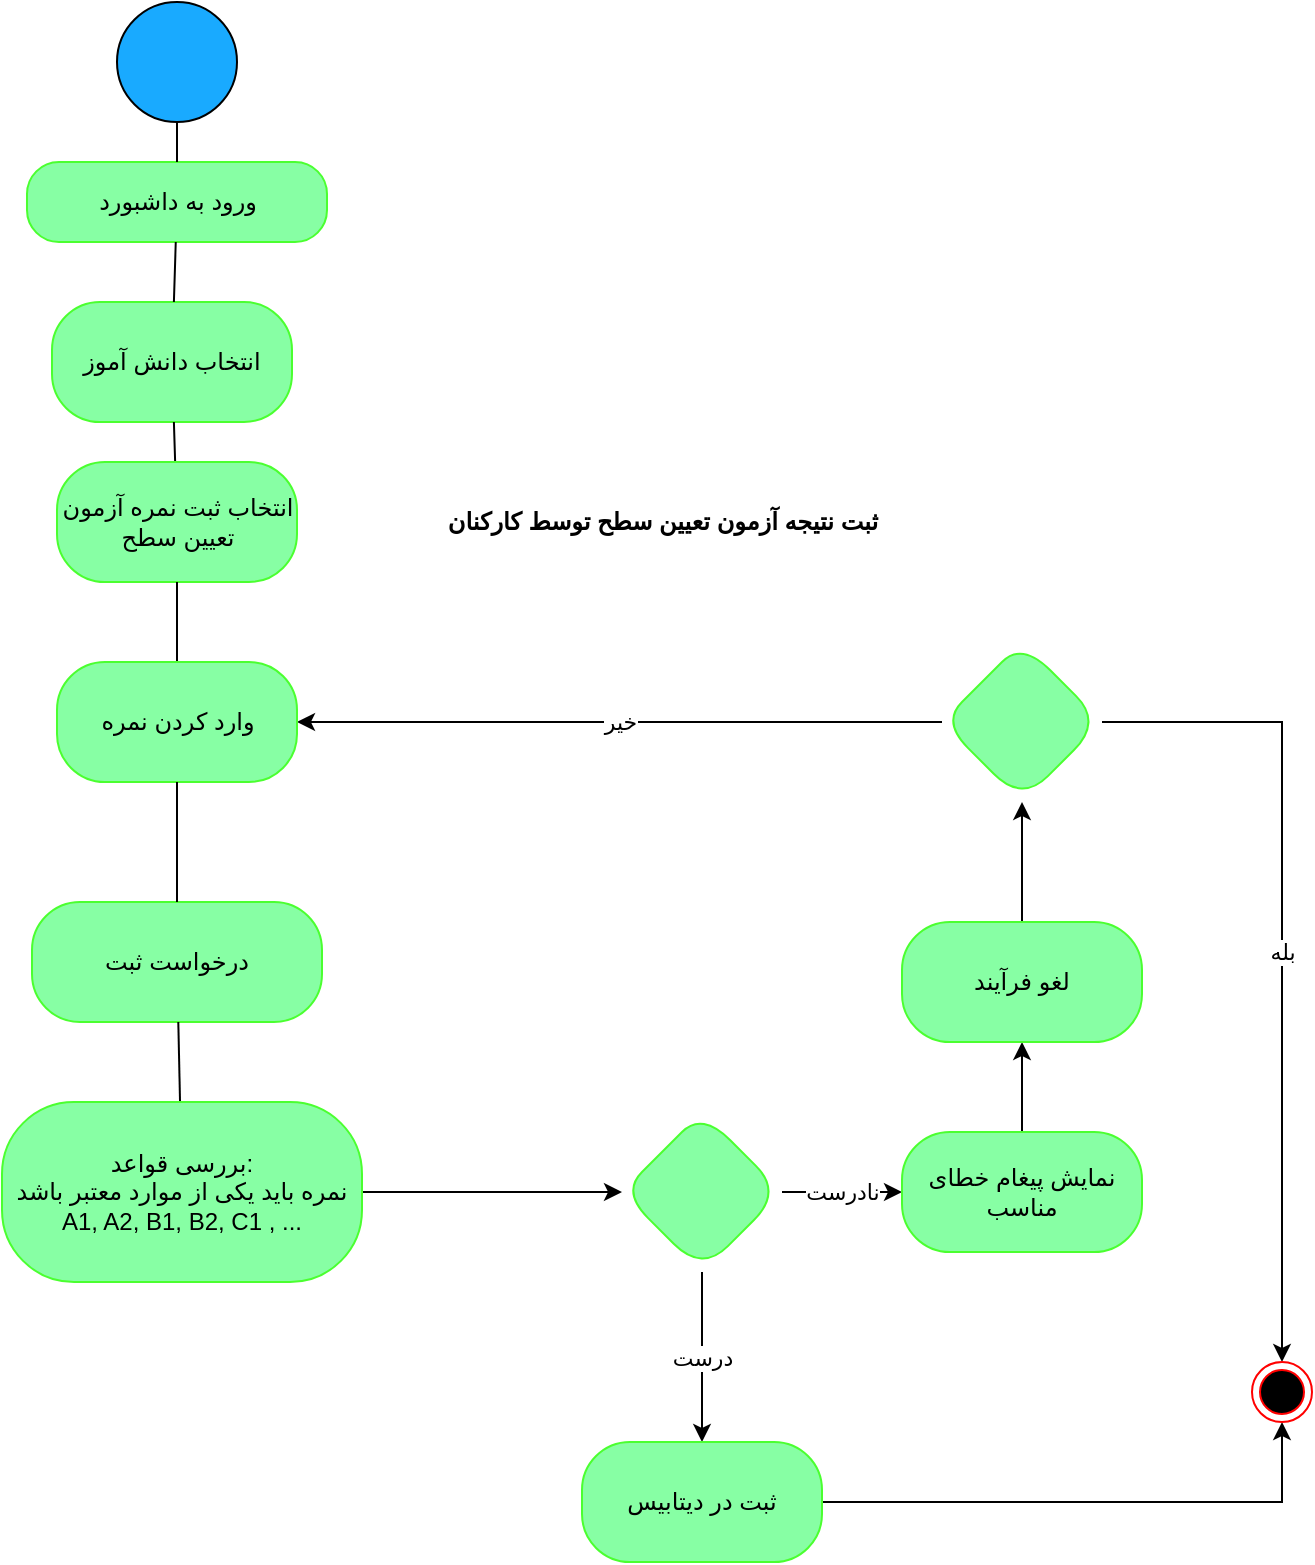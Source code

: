 <mxfile version="27.0.9">
  <diagram name="Page-1" id="XQFHyq89NjRpgRzXGllF">
    <mxGraphModel dx="1564" dy="1011" grid="1" gridSize="10" guides="1" tooltips="1" connect="1" arrows="1" fold="1" page="1" pageScale="1" pageWidth="850" pageHeight="1100" math="0" shadow="0">
      <root>
        <mxCell id="0" />
        <mxCell id="1" parent="0" />
        <mxCell id="fSD3GuovJM5WZt5JX9Pq-29" value="" style="verticalLabelPosition=bottom;verticalAlign=top;html=1;shape=mxgraph.flowchart.on-page_reference;fillColor=#19AAFF;" vertex="1" parent="1">
          <mxGeometry x="97.5" y="50" width="60" height="60" as="geometry" />
        </mxCell>
        <mxCell id="fSD3GuovJM5WZt5JX9Pq-30" value="ورود به داشبورد" style="rounded=1;whiteSpace=wrap;html=1;arcSize=40;fontColor=#000000;fillColor=#87FFA4;strokeColor=#4BFF30;" vertex="1" parent="1">
          <mxGeometry x="52.5" y="130" width="150" height="40" as="geometry" />
        </mxCell>
        <mxCell id="fSD3GuovJM5WZt5JX9Pq-31" value="" style="endArrow=none;html=1;rounded=0;" edge="1" parent="1" source="fSD3GuovJM5WZt5JX9Pq-29" target="fSD3GuovJM5WZt5JX9Pq-30">
          <mxGeometry relative="1" as="geometry">
            <mxPoint x="147.5" y="180" as="sourcePoint" />
            <mxPoint x="307.5" y="180" as="targetPoint" />
          </mxGeometry>
        </mxCell>
        <mxCell id="fSD3GuovJM5WZt5JX9Pq-32" value="انتخاب دانش آموز" style="whiteSpace=wrap;html=1;fillColor=#87FFA4;strokeColor=#4BFF30;fontColor=#000000;rounded=1;arcSize=40;" vertex="1" parent="1">
          <mxGeometry x="65" y="200" width="120" height="60" as="geometry" />
        </mxCell>
        <mxCell id="fSD3GuovJM5WZt5JX9Pq-33" value="" style="endArrow=none;html=1;rounded=0;" edge="1" parent="1" source="fSD3GuovJM5WZt5JX9Pq-30" target="fSD3GuovJM5WZt5JX9Pq-32">
          <mxGeometry relative="1" as="geometry">
            <mxPoint x="132.5" y="250" as="sourcePoint" />
            <mxPoint x="132.5" y="410" as="targetPoint" />
          </mxGeometry>
        </mxCell>
        <mxCell id="fSD3GuovJM5WZt5JX9Pq-34" value="" style="endArrow=none;html=1;rounded=0;" edge="1" parent="1" source="fSD3GuovJM5WZt5JX9Pq-32" target="fSD3GuovJM5WZt5JX9Pq-53">
          <mxGeometry relative="1" as="geometry">
            <mxPoint x="132.5" y="360" as="sourcePoint" />
            <mxPoint x="132.5" y="520" as="targetPoint" />
          </mxGeometry>
        </mxCell>
        <mxCell id="fSD3GuovJM5WZt5JX9Pq-35" value="درخواست ثبت" style="whiteSpace=wrap;html=1;fillColor=#87FFA4;strokeColor=#4BFF30;fontColor=#000000;rounded=1;arcSize=40;" vertex="1" parent="1">
          <mxGeometry x="55" y="500" width="145" height="60" as="geometry" />
        </mxCell>
        <mxCell id="fSD3GuovJM5WZt5JX9Pq-36" value="" style="endArrow=none;html=1;rounded=0;" edge="1" parent="1" source="fSD3GuovJM5WZt5JX9Pq-35" target="fSD3GuovJM5WZt5JX9Pq-38">
          <mxGeometry relative="1" as="geometry">
            <mxPoint x="125" y="540" as="sourcePoint" />
            <mxPoint x="132.5" y="710" as="targetPoint" />
          </mxGeometry>
        </mxCell>
        <mxCell id="fSD3GuovJM5WZt5JX9Pq-37" value="" style="edgeStyle=orthogonalEdgeStyle;rounded=0;orthogonalLoop=1;jettySize=auto;html=1;" edge="1" parent="1" source="fSD3GuovJM5WZt5JX9Pq-38" target="fSD3GuovJM5WZt5JX9Pq-41">
          <mxGeometry relative="1" as="geometry" />
        </mxCell>
        <mxCell id="fSD3GuovJM5WZt5JX9Pq-38" value="بررسی قواعد:&lt;br&gt;&lt;div&gt;نمره باید یکی از موارد معتبر باشد&lt;/div&gt;&lt;div&gt;A1, A2, B1, B2, C1 , ...&lt;/div&gt;" style="whiteSpace=wrap;html=1;fillColor=#87FFA4;strokeColor=#4BFF30;fontColor=#000000;rounded=1;arcSize=40;" vertex="1" parent="1">
          <mxGeometry x="40" y="600" width="180" height="90" as="geometry" />
        </mxCell>
        <mxCell id="fSD3GuovJM5WZt5JX9Pq-39" value="درست" style="edgeStyle=orthogonalEdgeStyle;rounded=0;orthogonalLoop=1;jettySize=auto;html=1;" edge="1" parent="1" source="fSD3GuovJM5WZt5JX9Pq-41" target="fSD3GuovJM5WZt5JX9Pq-43">
          <mxGeometry relative="1" as="geometry" />
        </mxCell>
        <mxCell id="fSD3GuovJM5WZt5JX9Pq-40" value="نادرست" style="edgeStyle=orthogonalEdgeStyle;rounded=0;orthogonalLoop=1;jettySize=auto;html=1;" edge="1" parent="1" source="fSD3GuovJM5WZt5JX9Pq-41" target="fSD3GuovJM5WZt5JX9Pq-45">
          <mxGeometry relative="1" as="geometry" />
        </mxCell>
        <mxCell id="fSD3GuovJM5WZt5JX9Pq-41" value="" style="rhombus;whiteSpace=wrap;html=1;fillColor=#87FFA4;strokeColor=#4BFF30;fontColor=#000000;rounded=1;arcSize=40;" vertex="1" parent="1">
          <mxGeometry x="350" y="605" width="80" height="80" as="geometry" />
        </mxCell>
        <mxCell id="fSD3GuovJM5WZt5JX9Pq-42" style="edgeStyle=orthogonalEdgeStyle;rounded=0;orthogonalLoop=1;jettySize=auto;html=1;" edge="1" parent="1" source="fSD3GuovJM5WZt5JX9Pq-43" target="fSD3GuovJM5WZt5JX9Pq-51">
          <mxGeometry relative="1" as="geometry" />
        </mxCell>
        <mxCell id="fSD3GuovJM5WZt5JX9Pq-43" value="ثبت در دیتابیس" style="whiteSpace=wrap;html=1;fillColor=#87FFA4;strokeColor=#4BFF30;fontColor=#000000;rounded=1;arcSize=40;" vertex="1" parent="1">
          <mxGeometry x="330" y="770" width="120" height="60" as="geometry" />
        </mxCell>
        <mxCell id="fSD3GuovJM5WZt5JX9Pq-44" value="" style="edgeStyle=orthogonalEdgeStyle;rounded=0;orthogonalLoop=1;jettySize=auto;html=1;" edge="1" parent="1" source="fSD3GuovJM5WZt5JX9Pq-45" target="fSD3GuovJM5WZt5JX9Pq-47">
          <mxGeometry relative="1" as="geometry" />
        </mxCell>
        <mxCell id="fSD3GuovJM5WZt5JX9Pq-45" value="نمایش پیغام خطای مناسب" style="whiteSpace=wrap;html=1;fillColor=#87FFA4;strokeColor=#4BFF30;fontColor=#000000;rounded=1;arcSize=40;" vertex="1" parent="1">
          <mxGeometry x="490" y="615" width="120" height="60" as="geometry" />
        </mxCell>
        <mxCell id="fSD3GuovJM5WZt5JX9Pq-46" value="" style="edgeStyle=orthogonalEdgeStyle;rounded=0;orthogonalLoop=1;jettySize=auto;html=1;" edge="1" parent="1" source="fSD3GuovJM5WZt5JX9Pq-47" target="fSD3GuovJM5WZt5JX9Pq-50">
          <mxGeometry relative="1" as="geometry" />
        </mxCell>
        <mxCell id="fSD3GuovJM5WZt5JX9Pq-47" value="لغو فرآیند" style="whiteSpace=wrap;html=1;fillColor=#87FFA4;strokeColor=#4BFF30;fontColor=#000000;rounded=1;arcSize=40;" vertex="1" parent="1">
          <mxGeometry x="490" y="510" width="120" height="60" as="geometry" />
        </mxCell>
        <mxCell id="fSD3GuovJM5WZt5JX9Pq-48" value="خیر" style="edgeStyle=orthogonalEdgeStyle;rounded=0;orthogonalLoop=1;jettySize=auto;html=1;" edge="1" parent="1" source="fSD3GuovJM5WZt5JX9Pq-50" target="fSD3GuovJM5WZt5JX9Pq-55">
          <mxGeometry relative="1" as="geometry">
            <mxPoint x="200" y="410" as="targetPoint" />
          </mxGeometry>
        </mxCell>
        <mxCell id="fSD3GuovJM5WZt5JX9Pq-49" value="بله" style="edgeStyle=orthogonalEdgeStyle;rounded=0;orthogonalLoop=1;jettySize=auto;html=1;" edge="1" parent="1" source="fSD3GuovJM5WZt5JX9Pq-50" target="fSD3GuovJM5WZt5JX9Pq-51">
          <mxGeometry relative="1" as="geometry" />
        </mxCell>
        <mxCell id="fSD3GuovJM5WZt5JX9Pq-50" value="" style="rhombus;whiteSpace=wrap;html=1;fillColor=#87FFA4;strokeColor=#4BFF30;fontColor=#000000;rounded=1;arcSize=40;" vertex="1" parent="1">
          <mxGeometry x="510" y="370" width="80" height="80" as="geometry" />
        </mxCell>
        <mxCell id="fSD3GuovJM5WZt5JX9Pq-51" value="" style="ellipse;html=1;shape=endState;fillColor=#000000;strokeColor=#ff0000;" vertex="1" parent="1">
          <mxGeometry x="665" y="730" width="30" height="30" as="geometry" />
        </mxCell>
        <mxCell id="fSD3GuovJM5WZt5JX9Pq-52" value="ثبت نتیجه آزمون تعیین سطح توسط کارکنان" style="text;align=center;fontStyle=1;verticalAlign=middle;spacingLeft=3;spacingRight=3;strokeColor=none;rotatable=0;points=[[0,0.5],[1,0.5]];portConstraint=eastwest;html=1;" vertex="1" parent="1">
          <mxGeometry x="280" y="297" width="180" height="26" as="geometry" />
        </mxCell>
        <mxCell id="fSD3GuovJM5WZt5JX9Pq-53" value="انتخاب ثبت نمره آزمون تعیین سطح" style="whiteSpace=wrap;html=1;fillColor=#87FFA4;strokeColor=#4BFF30;fontColor=#000000;rounded=1;arcSize=40;" vertex="1" parent="1">
          <mxGeometry x="67.5" y="280" width="120" height="60" as="geometry" />
        </mxCell>
        <mxCell id="fSD3GuovJM5WZt5JX9Pq-54" value="" style="endArrow=none;html=1;rounded=0;" edge="1" parent="1" source="fSD3GuovJM5WZt5JX9Pq-53" target="fSD3GuovJM5WZt5JX9Pq-55">
          <mxGeometry relative="1" as="geometry">
            <mxPoint x="173" y="360" as="sourcePoint" />
            <mxPoint x="175" y="630" as="targetPoint" />
          </mxGeometry>
        </mxCell>
        <mxCell id="fSD3GuovJM5WZt5JX9Pq-55" value="وارد کردن نمره" style="whiteSpace=wrap;html=1;fillColor=#87FFA4;strokeColor=#4BFF30;fontColor=#000000;rounded=1;arcSize=40;" vertex="1" parent="1">
          <mxGeometry x="67.5" y="380" width="120" height="60" as="geometry" />
        </mxCell>
        <mxCell id="fSD3GuovJM5WZt5JX9Pq-56" value="" style="endArrow=none;html=1;rounded=0;" edge="1" parent="1" source="fSD3GuovJM5WZt5JX9Pq-55" target="fSD3GuovJM5WZt5JX9Pq-35">
          <mxGeometry relative="1" as="geometry">
            <mxPoint x="138" y="90" as="sourcePoint" />
            <mxPoint x="139" y="130" as="targetPoint" />
          </mxGeometry>
        </mxCell>
      </root>
    </mxGraphModel>
  </diagram>
</mxfile>

